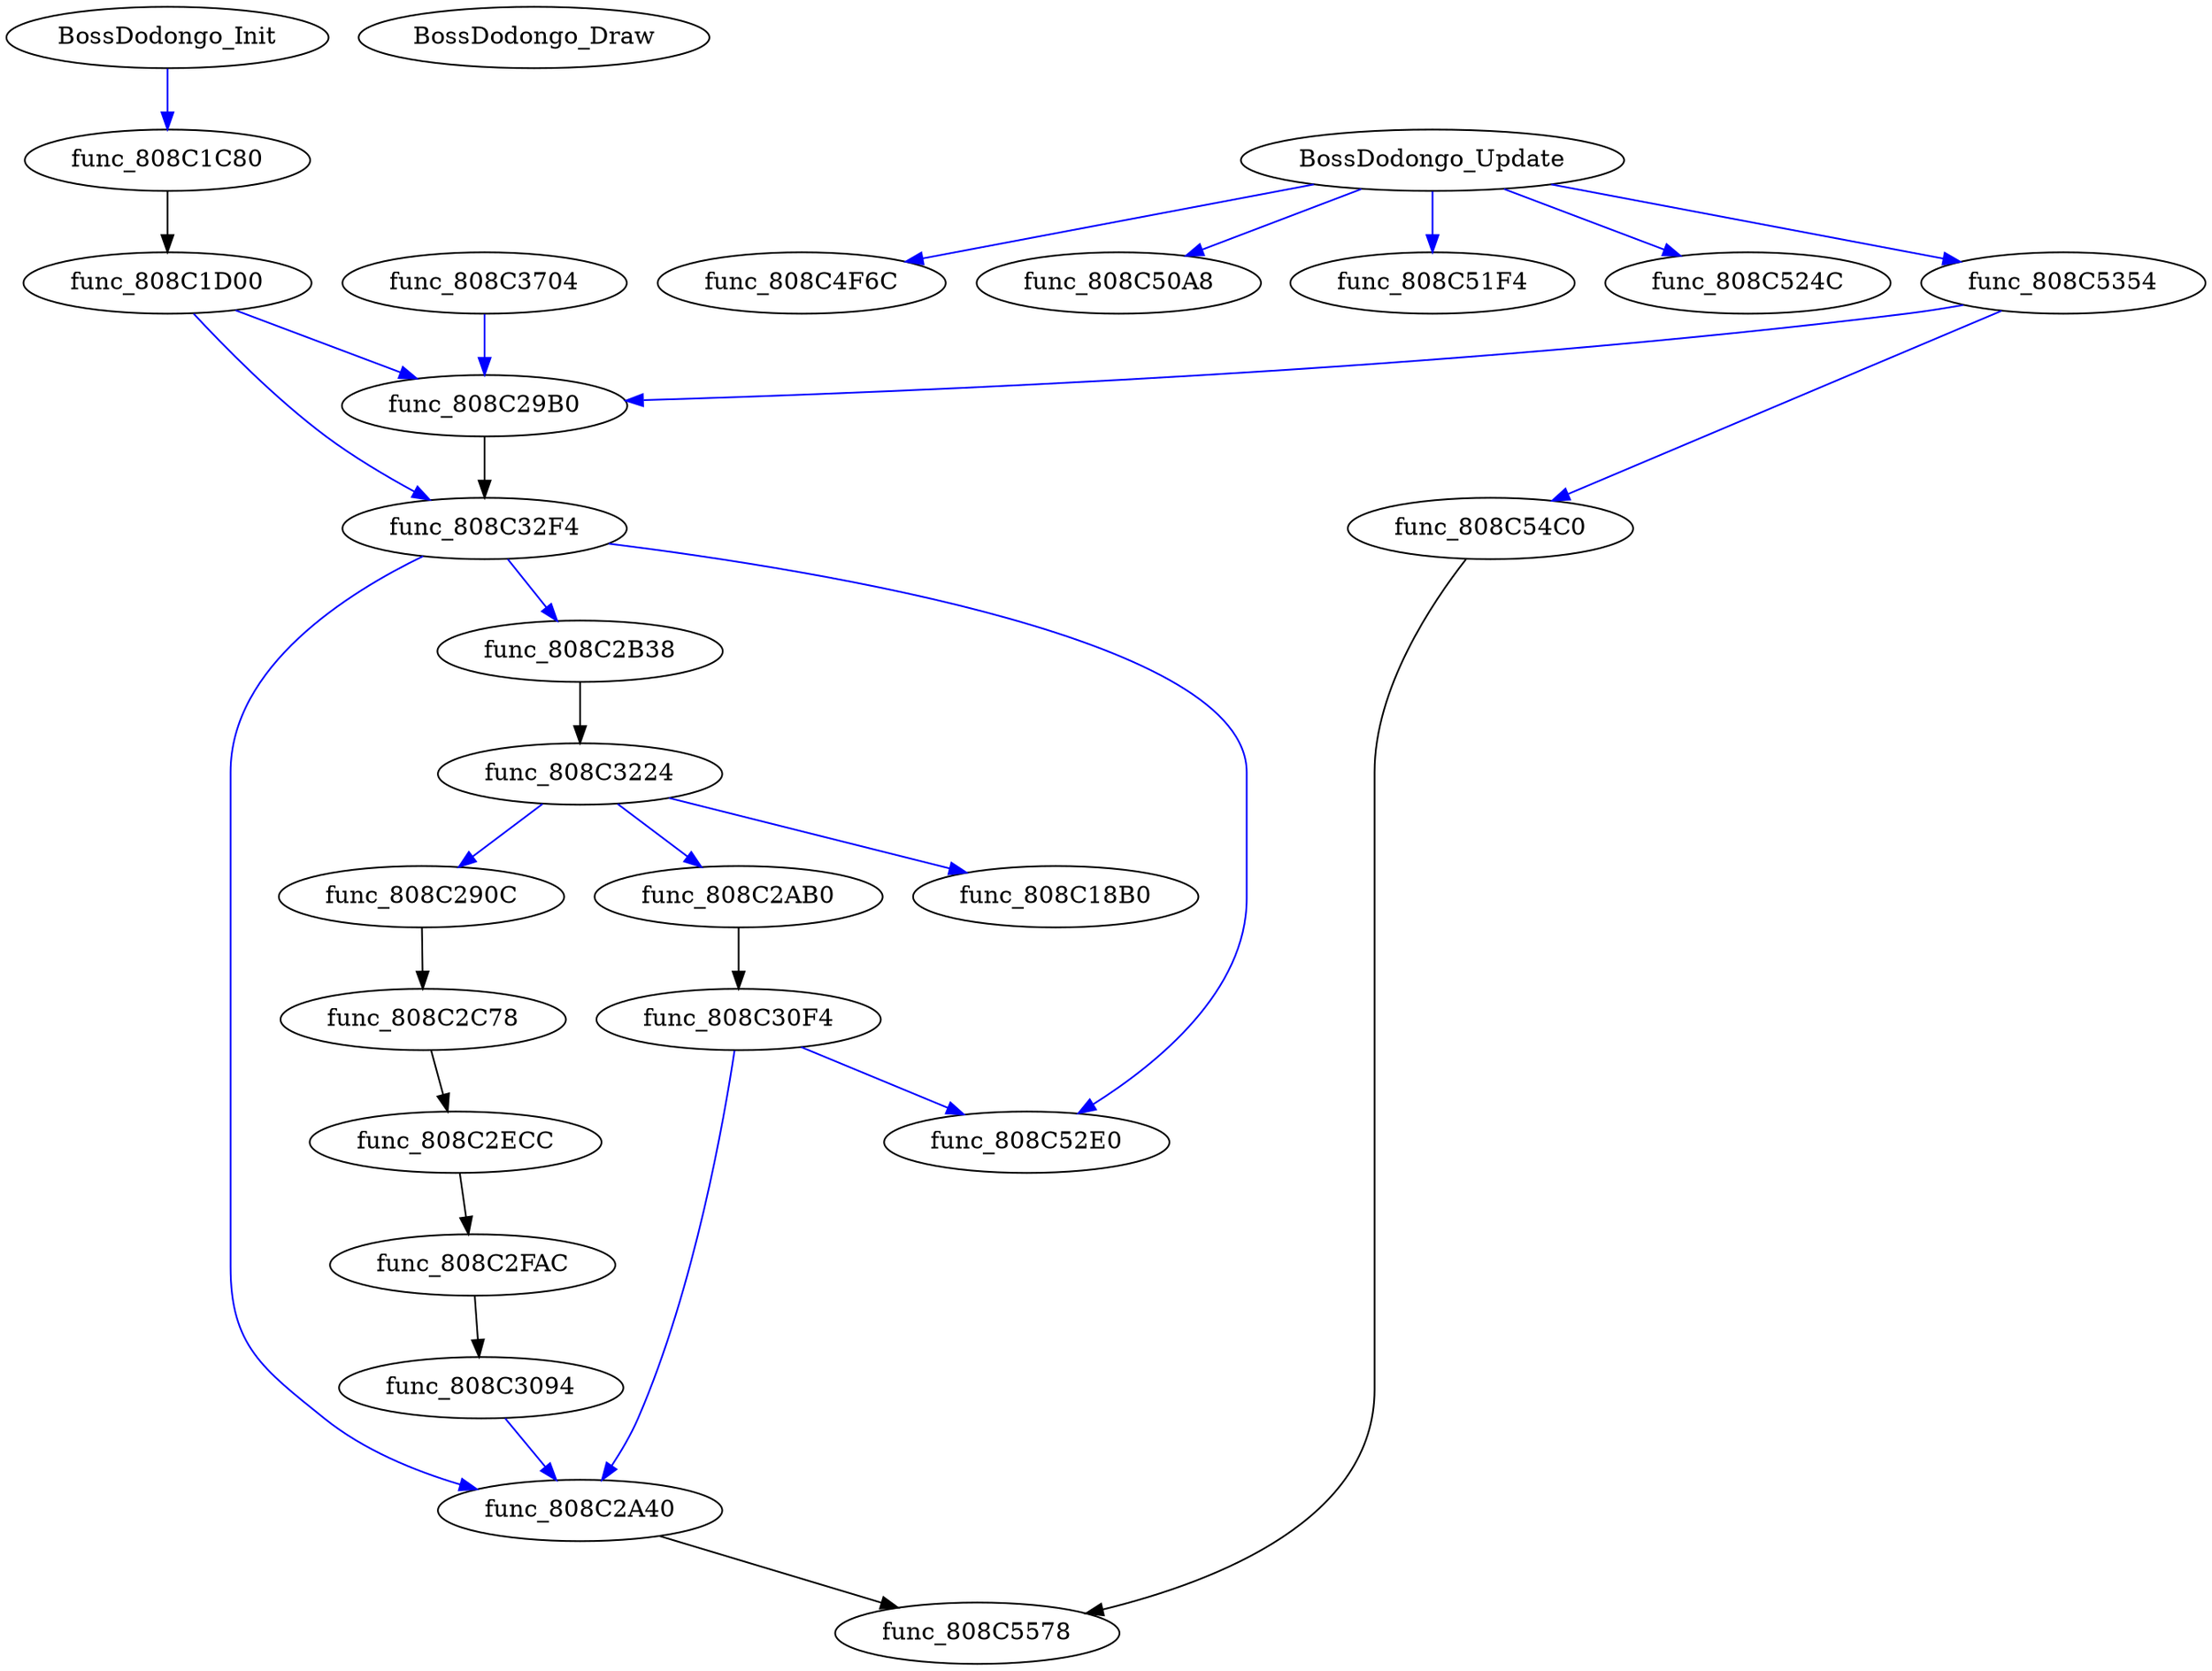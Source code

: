 // Boss_Dodongo
digraph {
	1 [label=BossDodongo_Init]
	17 [label=BossDodongo_Update]
	20 [label=BossDodongo_Draw]
	1 [label=BossDodongo_Init]
	2 [label=func_808C1C80]
	1 -> 2 [color=blue]
	2 [label=func_808C1C80]
	3 [label=func_808C1D00]
	2 -> 3 [color=Black]
	3 [label=func_808C1D00]
	15 [label=func_808C32F4]
	3 -> 15 [color=blue]
	3 [label=func_808C1D00]
	5 [label=func_808C29B0]
	3 -> 5 [color=blue]
	4 [label=func_808C290C]
	9 [label=func_808C2C78]
	4 -> 9 [color=Black]
	5 [label=func_808C29B0]
	15 [label=func_808C32F4]
	5 -> 15 [color=Black]
	6 [label=func_808C2A40]
	None [label="&func_808C3704"]
	6 -> None [color=Black]
	7 [label=func_808C2AB0]
	13 [label=func_808C30F4]
	7 -> 13 [color=Black]
	8 [label=func_808C2B38]
	14 [label=func_808C3224]
	8 -> 14 [color=Black]
	9 [label=func_808C2C78]
	10 [label=func_808C2ECC]
	9 -> 10 [color=Black]
	10 [label=func_808C2ECC]
	11 [label=func_808C2FAC]
	10 -> 11 [color=Black]
	11 [label=func_808C2FAC]
	12 [label=func_808C3094]
	11 -> 12 [color=Black]
	12 [label=func_808C3094]
	6 [label=func_808C2A40]
	12 -> 6 [color=blue]
	13 [label=func_808C30F4]
	25 [label=func_808C52E0]
	13 -> 25 [color=blue]
	13 [label=func_808C30F4]
	6 [label=func_808C2A40]
	13 -> 6 [color=blue]
	14 [label=func_808C3224]
	7 [label=func_808C2AB0]
	14 -> 7 [color=blue]
	14 [label=func_808C3224]
	0 [label=func_808C18B0]
	14 -> 0 [color=blue]
	14 [label=func_808C3224]
	4 [label=func_808C290C]
	14 -> 4 [color=blue]
	15 [label=func_808C32F4]
	8 [label=func_808C2B38]
	15 -> 8 [color=blue]
	15 [label=func_808C32F4]
	25 [label=func_808C52E0]
	15 -> 25 [color=blue]
	15 [label=func_808C32F4]
	6 [label=func_808C2A40]
	15 -> 6 [color=blue]
	16 [label=func_808C3704]
	5 [label=func_808C29B0]
	16 -> 5 [color=blue]
	17 [label=BossDodongo_Update]
	21 [label=func_808C4F6C]
	17 -> 21 [color=blue]
	17 [label=BossDodongo_Update]
	22 [label=func_808C50A8]
	17 -> 22 [color=blue]
	17 [label=BossDodongo_Update]
	23 [label=func_808C51F4]
	17 -> 23 [color=blue]
	17 [label=BossDodongo_Update]
	24 [label=func_808C524C]
	17 -> 24 [color=blue]
	17 [label=BossDodongo_Update]
	26 [label=func_808C5354]
	17 -> 26 [color=blue]
	26 [label=func_808C5354]
	27 [label=func_808C54C0]
	26 -> 27 [color=blue]
	26 [label=func_808C5354]
	5 [label=func_808C29B0]
	26 -> 5 [color=blue]
	27 [label=func_808C54C0]
	None [label=func_808C5578]
	27 -> None [color=Black]
}
